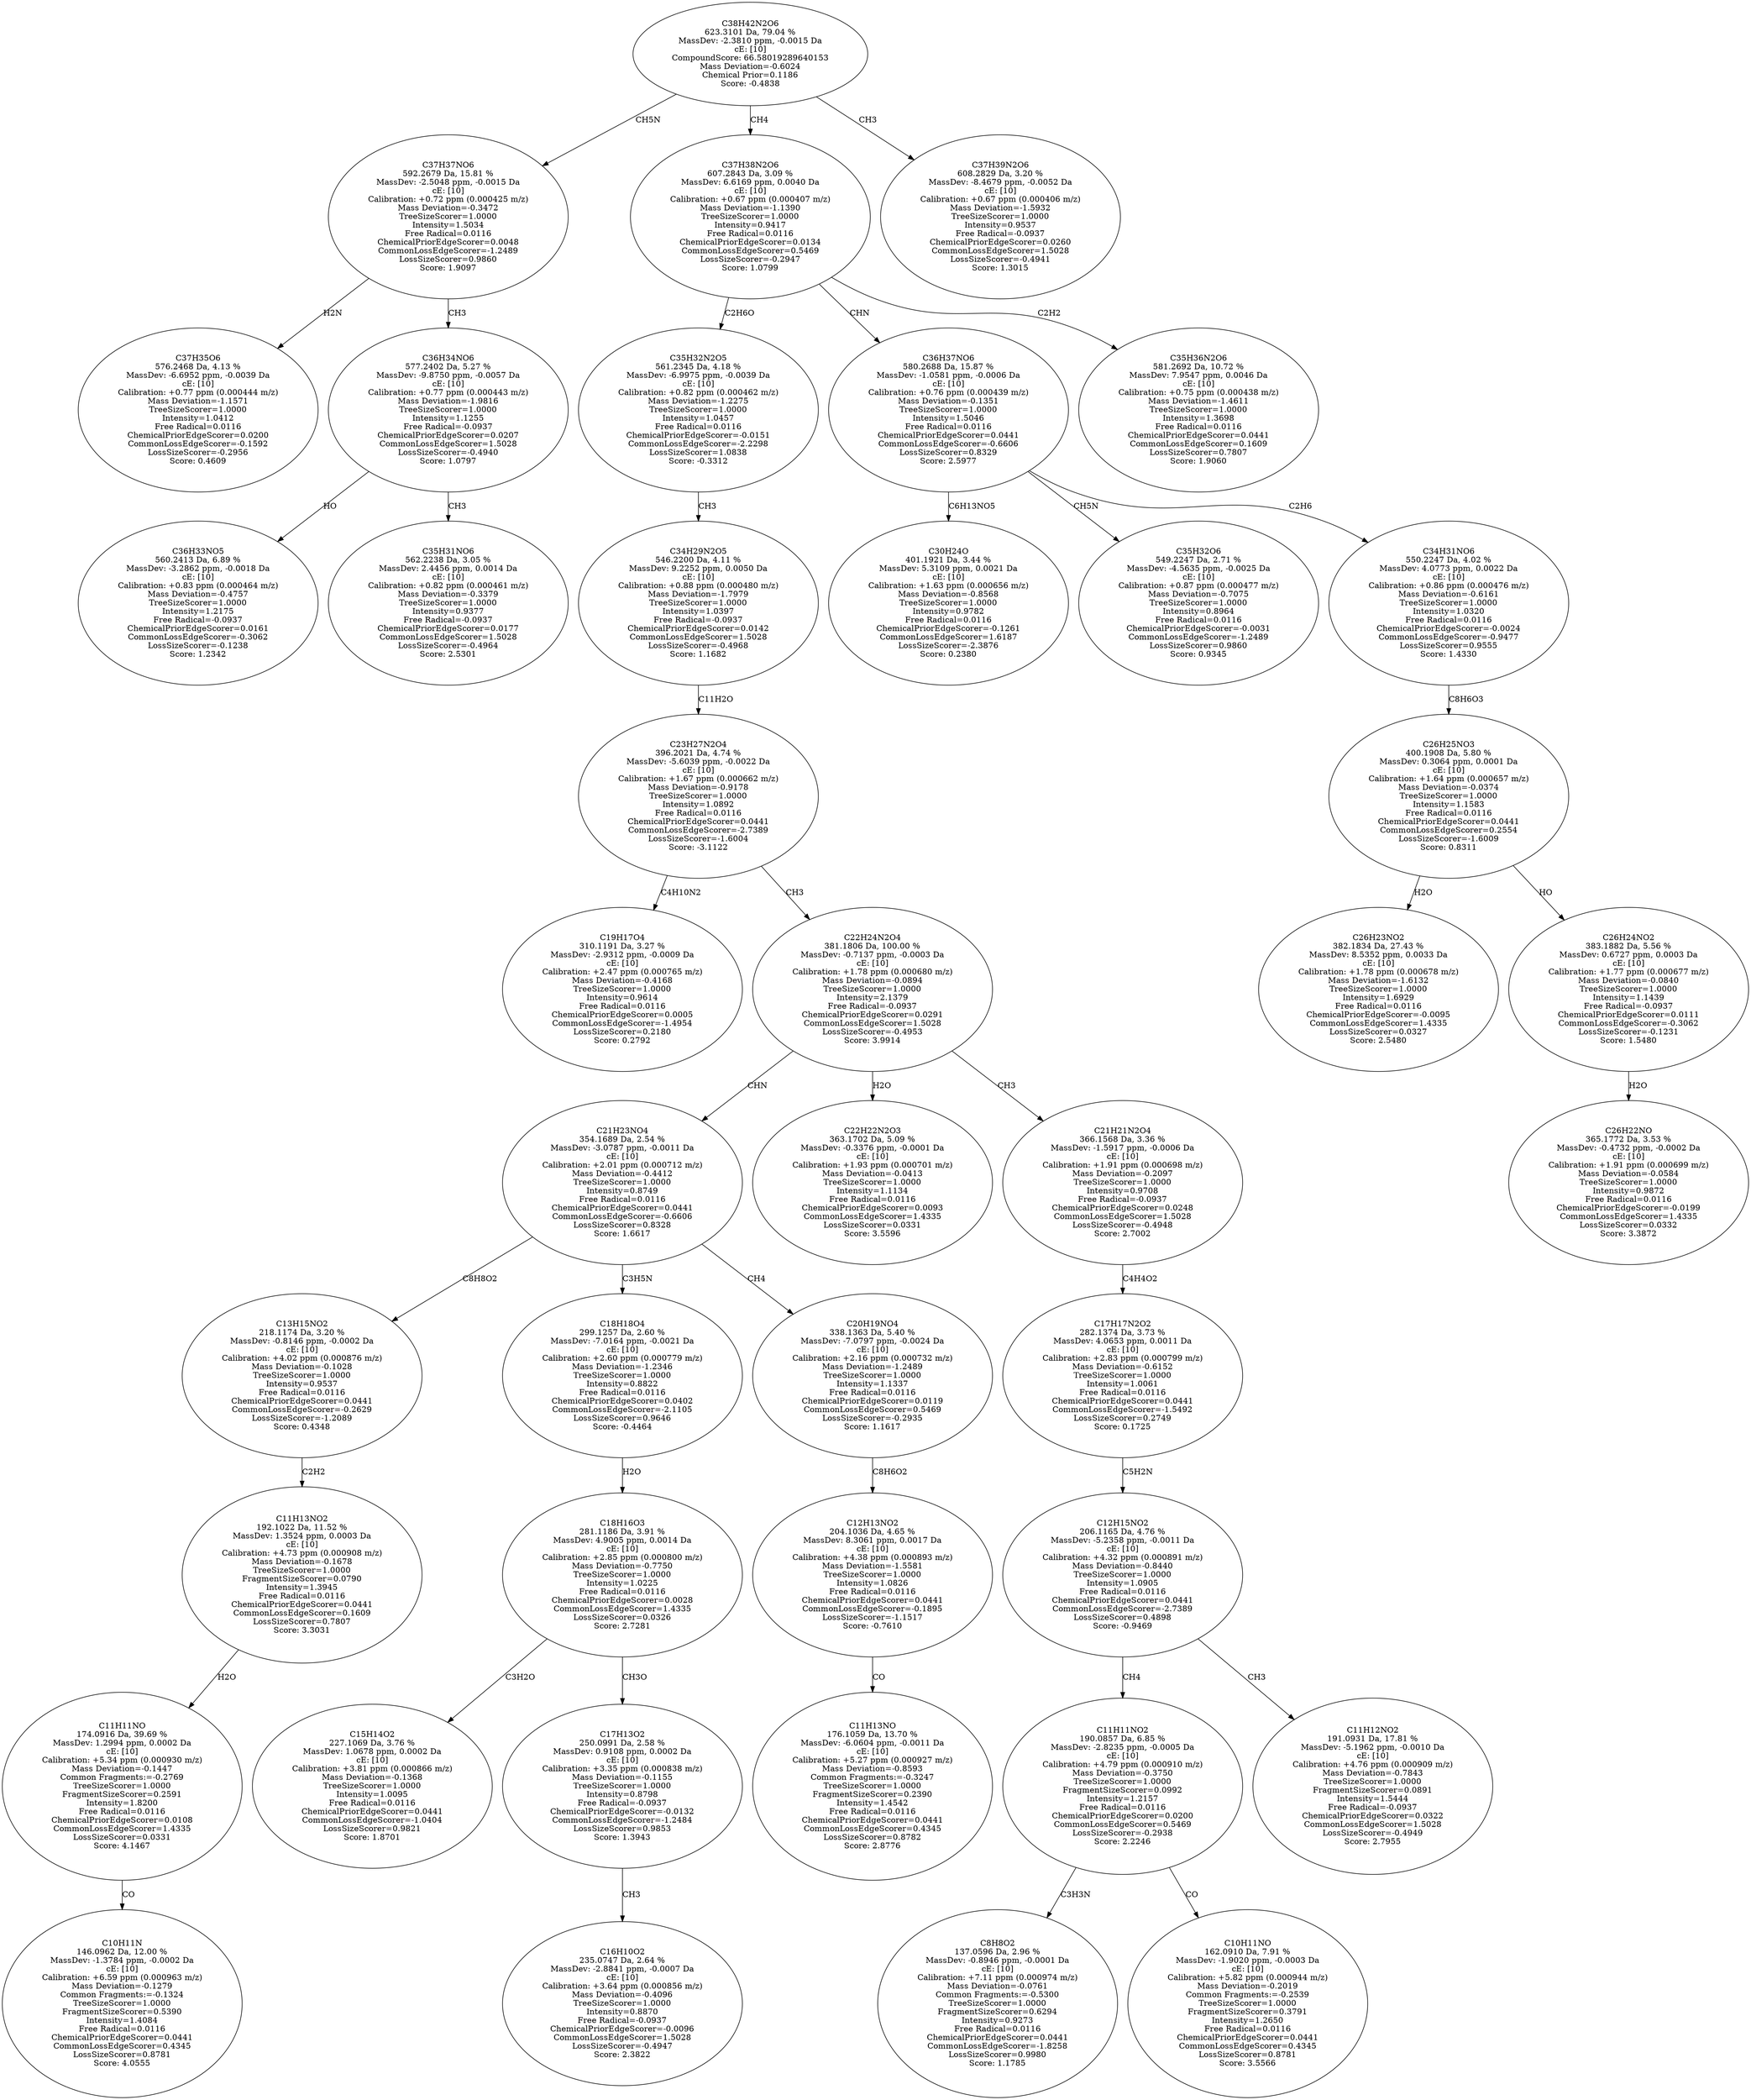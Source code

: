 strict digraph {
v1 [label="C37H35O6\n576.2468 Da, 4.13 %\nMassDev: -6.6952 ppm, -0.0039 Da\ncE: [10]\nCalibration: +0.77 ppm (0.000444 m/z)\nMass Deviation=-1.1571\nTreeSizeScorer=1.0000\nIntensity=1.0412\nFree Radical=0.0116\nChemicalPriorEdgeScorer=0.0200\nCommonLossEdgeScorer=-0.1592\nLossSizeScorer=-0.2956\nScore: 0.4609"];
v2 [label="C36H33NO5\n560.2413 Da, 6.89 %\nMassDev: -3.2862 ppm, -0.0018 Da\ncE: [10]\nCalibration: +0.83 ppm (0.000464 m/z)\nMass Deviation=-0.4757\nTreeSizeScorer=1.0000\nIntensity=1.2175\nFree Radical=-0.0937\nChemicalPriorEdgeScorer=0.0161\nCommonLossEdgeScorer=-0.3062\nLossSizeScorer=-0.1238\nScore: 1.2342"];
v3 [label="C35H31NO6\n562.2238 Da, 3.05 %\nMassDev: 2.4456 ppm, 0.0014 Da\ncE: [10]\nCalibration: +0.82 ppm (0.000461 m/z)\nMass Deviation=-0.3379\nTreeSizeScorer=1.0000\nIntensity=0.9377\nFree Radical=-0.0937\nChemicalPriorEdgeScorer=0.0177\nCommonLossEdgeScorer=1.5028\nLossSizeScorer=-0.4964\nScore: 2.5301"];
v4 [label="C36H34NO6\n577.2402 Da, 5.27 %\nMassDev: -9.8750 ppm, -0.0057 Da\ncE: [10]\nCalibration: +0.77 ppm (0.000443 m/z)\nMass Deviation=-1.9816\nTreeSizeScorer=1.0000\nIntensity=1.1255\nFree Radical=-0.0937\nChemicalPriorEdgeScorer=0.0207\nCommonLossEdgeScorer=1.5028\nLossSizeScorer=-0.4940\nScore: 1.0797"];
v5 [label="C37H37NO6\n592.2679 Da, 15.81 %\nMassDev: -2.5048 ppm, -0.0015 Da\ncE: [10]\nCalibration: +0.72 ppm (0.000425 m/z)\nMass Deviation=-0.3472\nTreeSizeScorer=1.0000\nIntensity=1.5034\nFree Radical=0.0116\nChemicalPriorEdgeScorer=0.0048\nCommonLossEdgeScorer=-1.2489\nLossSizeScorer=0.9860\nScore: 1.9097"];
v6 [label="C19H17O4\n310.1191 Da, 3.27 %\nMassDev: -2.9312 ppm, -0.0009 Da\ncE: [10]\nCalibration: +2.47 ppm (0.000765 m/z)\nMass Deviation=-0.4168\nTreeSizeScorer=1.0000\nIntensity=0.9614\nFree Radical=0.0116\nChemicalPriorEdgeScorer=0.0005\nCommonLossEdgeScorer=-1.4954\nLossSizeScorer=0.2180\nScore: 0.2792"];
v7 [label="C10H11N\n146.0962 Da, 12.00 %\nMassDev: -1.3784 ppm, -0.0002 Da\ncE: [10]\nCalibration: +6.59 ppm (0.000963 m/z)\nMass Deviation=-0.1279\nCommon Fragments:=-0.1324\nTreeSizeScorer=1.0000\nFragmentSizeScorer=0.5390\nIntensity=1.4084\nFree Radical=0.0116\nChemicalPriorEdgeScorer=0.0441\nCommonLossEdgeScorer=0.4345\nLossSizeScorer=0.8781\nScore: 4.0555"];
v8 [label="C11H11NO\n174.0916 Da, 39.69 %\nMassDev: 1.2994 ppm, 0.0002 Da\ncE: [10]\nCalibration: +5.34 ppm (0.000930 m/z)\nMass Deviation=-0.1447\nCommon Fragments:=-0.2769\nTreeSizeScorer=1.0000\nFragmentSizeScorer=0.2591\nIntensity=1.8200\nFree Radical=0.0116\nChemicalPriorEdgeScorer=0.0108\nCommonLossEdgeScorer=1.4335\nLossSizeScorer=0.0331\nScore: 4.1467"];
v9 [label="C11H13NO2\n192.1022 Da, 11.52 %\nMassDev: 1.3524 ppm, 0.0003 Da\ncE: [10]\nCalibration: +4.73 ppm (0.000908 m/z)\nMass Deviation=-0.1678\nTreeSizeScorer=1.0000\nFragmentSizeScorer=0.0790\nIntensity=1.3945\nFree Radical=0.0116\nChemicalPriorEdgeScorer=0.0441\nCommonLossEdgeScorer=0.1609\nLossSizeScorer=0.7807\nScore: 3.3031"];
v10 [label="C13H15NO2\n218.1174 Da, 3.20 %\nMassDev: -0.8146 ppm, -0.0002 Da\ncE: [10]\nCalibration: +4.02 ppm (0.000876 m/z)\nMass Deviation=-0.1028\nTreeSizeScorer=1.0000\nIntensity=0.9537\nFree Radical=0.0116\nChemicalPriorEdgeScorer=0.0441\nCommonLossEdgeScorer=-0.2629\nLossSizeScorer=-1.2089\nScore: 0.4348"];
v11 [label="C15H14O2\n227.1069 Da, 3.76 %\nMassDev: 1.0678 ppm, 0.0002 Da\ncE: [10]\nCalibration: +3.81 ppm (0.000866 m/z)\nMass Deviation=-0.1368\nTreeSizeScorer=1.0000\nIntensity=1.0095\nFree Radical=0.0116\nChemicalPriorEdgeScorer=0.0441\nCommonLossEdgeScorer=-1.0404\nLossSizeScorer=0.9821\nScore: 1.8701"];
v12 [label="C16H10O2\n235.0747 Da, 2.64 %\nMassDev: -2.8841 ppm, -0.0007 Da\ncE: [10]\nCalibration: +3.64 ppm (0.000856 m/z)\nMass Deviation=-0.4096\nTreeSizeScorer=1.0000\nIntensity=0.8870\nFree Radical=-0.0937\nChemicalPriorEdgeScorer=-0.0096\nCommonLossEdgeScorer=1.5028\nLossSizeScorer=-0.4947\nScore: 2.3822"];
v13 [label="C17H13O2\n250.0991 Da, 2.58 %\nMassDev: 0.9108 ppm, 0.0002 Da\ncE: [10]\nCalibration: +3.35 ppm (0.000838 m/z)\nMass Deviation=-0.1155\nTreeSizeScorer=1.0000\nIntensity=0.8798\nFree Radical=-0.0937\nChemicalPriorEdgeScorer=-0.0132\nCommonLossEdgeScorer=-1.2484\nLossSizeScorer=0.9853\nScore: 1.3943"];
v14 [label="C18H16O3\n281.1186 Da, 3.91 %\nMassDev: 4.9005 ppm, 0.0014 Da\ncE: [10]\nCalibration: +2.85 ppm (0.000800 m/z)\nMass Deviation=-0.7750\nTreeSizeScorer=1.0000\nIntensity=1.0225\nFree Radical=0.0116\nChemicalPriorEdgeScorer=0.0028\nCommonLossEdgeScorer=1.4335\nLossSizeScorer=0.0326\nScore: 2.7281"];
v15 [label="C18H18O4\n299.1257 Da, 2.60 %\nMassDev: -7.0164 ppm, -0.0021 Da\ncE: [10]\nCalibration: +2.60 ppm (0.000779 m/z)\nMass Deviation=-1.2346\nTreeSizeScorer=1.0000\nIntensity=0.8822\nFree Radical=0.0116\nChemicalPriorEdgeScorer=0.0402\nCommonLossEdgeScorer=-2.1105\nLossSizeScorer=0.9646\nScore: -0.4464"];
v16 [label="C11H13NO\n176.1059 Da, 13.70 %\nMassDev: -6.0604 ppm, -0.0011 Da\ncE: [10]\nCalibration: +5.27 ppm (0.000927 m/z)\nMass Deviation=-0.8593\nCommon Fragments:=-0.3247\nTreeSizeScorer=1.0000\nFragmentSizeScorer=0.2390\nIntensity=1.4542\nFree Radical=0.0116\nChemicalPriorEdgeScorer=0.0441\nCommonLossEdgeScorer=0.4345\nLossSizeScorer=0.8782\nScore: 2.8776"];
v17 [label="C12H13NO2\n204.1036 Da, 4.65 %\nMassDev: 8.3061 ppm, 0.0017 Da\ncE: [10]\nCalibration: +4.38 ppm (0.000893 m/z)\nMass Deviation=-1.5581\nTreeSizeScorer=1.0000\nIntensity=1.0826\nFree Radical=0.0116\nChemicalPriorEdgeScorer=0.0441\nCommonLossEdgeScorer=-0.1895\nLossSizeScorer=-1.1517\nScore: -0.7610"];
v18 [label="C20H19NO4\n338.1363 Da, 5.40 %\nMassDev: -7.0797 ppm, -0.0024 Da\ncE: [10]\nCalibration: +2.16 ppm (0.000732 m/z)\nMass Deviation=-1.2489\nTreeSizeScorer=1.0000\nIntensity=1.1337\nFree Radical=0.0116\nChemicalPriorEdgeScorer=0.0119\nCommonLossEdgeScorer=0.5469\nLossSizeScorer=-0.2935\nScore: 1.1617"];
v19 [label="C21H23NO4\n354.1689 Da, 2.54 %\nMassDev: -3.0787 ppm, -0.0011 Da\ncE: [10]\nCalibration: +2.01 ppm (0.000712 m/z)\nMass Deviation=-0.4412\nTreeSizeScorer=1.0000\nIntensity=0.8749\nFree Radical=0.0116\nChemicalPriorEdgeScorer=0.0441\nCommonLossEdgeScorer=-0.6606\nLossSizeScorer=0.8328\nScore: 1.6617"];
v20 [label="C22H22N2O3\n363.1702 Da, 5.09 %\nMassDev: -0.3376 ppm, -0.0001 Da\ncE: [10]\nCalibration: +1.93 ppm (0.000701 m/z)\nMass Deviation=-0.0413\nTreeSizeScorer=1.0000\nIntensity=1.1134\nFree Radical=0.0116\nChemicalPriorEdgeScorer=0.0093\nCommonLossEdgeScorer=1.4335\nLossSizeScorer=0.0331\nScore: 3.5596"];
v21 [label="C8H8O2\n137.0596 Da, 2.96 %\nMassDev: -0.8946 ppm, -0.0001 Da\ncE: [10]\nCalibration: +7.11 ppm (0.000974 m/z)\nMass Deviation=-0.0761\nCommon Fragments:=-0.5300\nTreeSizeScorer=1.0000\nFragmentSizeScorer=0.6294\nIntensity=0.9273\nFree Radical=0.0116\nChemicalPriorEdgeScorer=0.0441\nCommonLossEdgeScorer=-1.8258\nLossSizeScorer=0.9980\nScore: 1.1785"];
v22 [label="C10H11NO\n162.0910 Da, 7.91 %\nMassDev: -1.9020 ppm, -0.0003 Da\ncE: [10]\nCalibration: +5.82 ppm (0.000944 m/z)\nMass Deviation=-0.2019\nCommon Fragments:=-0.2539\nTreeSizeScorer=1.0000\nFragmentSizeScorer=0.3791\nIntensity=1.2650\nFree Radical=0.0116\nChemicalPriorEdgeScorer=0.0441\nCommonLossEdgeScorer=0.4345\nLossSizeScorer=0.8781\nScore: 3.5566"];
v23 [label="C11H11NO2\n190.0857 Da, 6.85 %\nMassDev: -2.8235 ppm, -0.0005 Da\ncE: [10]\nCalibration: +4.79 ppm (0.000910 m/z)\nMass Deviation=-0.3750\nTreeSizeScorer=1.0000\nFragmentSizeScorer=0.0992\nIntensity=1.2157\nFree Radical=0.0116\nChemicalPriorEdgeScorer=0.0200\nCommonLossEdgeScorer=0.5469\nLossSizeScorer=-0.2938\nScore: 2.2246"];
v24 [label="C11H12NO2\n191.0931 Da, 17.81 %\nMassDev: -5.1962 ppm, -0.0010 Da\ncE: [10]\nCalibration: +4.76 ppm (0.000909 m/z)\nMass Deviation=-0.7843\nTreeSizeScorer=1.0000\nFragmentSizeScorer=0.0891\nIntensity=1.5444\nFree Radical=-0.0937\nChemicalPriorEdgeScorer=0.0322\nCommonLossEdgeScorer=1.5028\nLossSizeScorer=-0.4949\nScore: 2.7955"];
v25 [label="C12H15NO2\n206.1165 Da, 4.76 %\nMassDev: -5.2358 ppm, -0.0011 Da\ncE: [10]\nCalibration: +4.32 ppm (0.000891 m/z)\nMass Deviation=-0.8440\nTreeSizeScorer=1.0000\nIntensity=1.0905\nFree Radical=0.0116\nChemicalPriorEdgeScorer=0.0441\nCommonLossEdgeScorer=-2.7389\nLossSizeScorer=0.4898\nScore: -0.9469"];
v26 [label="C17H17N2O2\n282.1374 Da, 3.73 %\nMassDev: 4.0653 ppm, 0.0011 Da\ncE: [10]\nCalibration: +2.83 ppm (0.000799 m/z)\nMass Deviation=-0.6152\nTreeSizeScorer=1.0000\nIntensity=1.0061\nFree Radical=0.0116\nChemicalPriorEdgeScorer=0.0441\nCommonLossEdgeScorer=-1.5492\nLossSizeScorer=0.2749\nScore: 0.1725"];
v27 [label="C21H21N2O4\n366.1568 Da, 3.36 %\nMassDev: -1.5917 ppm, -0.0006 Da\ncE: [10]\nCalibration: +1.91 ppm (0.000698 m/z)\nMass Deviation=-0.2097\nTreeSizeScorer=1.0000\nIntensity=0.9708\nFree Radical=-0.0937\nChemicalPriorEdgeScorer=0.0248\nCommonLossEdgeScorer=1.5028\nLossSizeScorer=-0.4948\nScore: 2.7002"];
v28 [label="C22H24N2O4\n381.1806 Da, 100.00 %\nMassDev: -0.7137 ppm, -0.0003 Da\ncE: [10]\nCalibration: +1.78 ppm (0.000680 m/z)\nMass Deviation=-0.0894\nTreeSizeScorer=1.0000\nIntensity=2.1379\nFree Radical=-0.0937\nChemicalPriorEdgeScorer=0.0291\nCommonLossEdgeScorer=1.5028\nLossSizeScorer=-0.4953\nScore: 3.9914"];
v29 [label="C23H27N2O4\n396.2021 Da, 4.74 %\nMassDev: -5.6039 ppm, -0.0022 Da\ncE: [10]\nCalibration: +1.67 ppm (0.000662 m/z)\nMass Deviation=-0.9178\nTreeSizeScorer=1.0000\nIntensity=1.0892\nFree Radical=0.0116\nChemicalPriorEdgeScorer=0.0441\nCommonLossEdgeScorer=-2.7389\nLossSizeScorer=-1.6004\nScore: -3.1122"];
v30 [label="C34H29N2O5\n546.2200 Da, 4.11 %\nMassDev: 9.2252 ppm, 0.0050 Da\ncE: [10]\nCalibration: +0.88 ppm (0.000480 m/z)\nMass Deviation=-1.7979\nTreeSizeScorer=1.0000\nIntensity=1.0397\nFree Radical=-0.0937\nChemicalPriorEdgeScorer=0.0142\nCommonLossEdgeScorer=1.5028\nLossSizeScorer=-0.4968\nScore: 1.1682"];
v31 [label="C35H32N2O5\n561.2345 Da, 4.18 %\nMassDev: -6.9975 ppm, -0.0039 Da\ncE: [10]\nCalibration: +0.82 ppm (0.000462 m/z)\nMass Deviation=-1.2275\nTreeSizeScorer=1.0000\nIntensity=1.0457\nFree Radical=0.0116\nChemicalPriorEdgeScorer=-0.0151\nCommonLossEdgeScorer=-2.2298\nLossSizeScorer=1.0838\nScore: -0.3312"];
v32 [label="C30H24O\n401.1921 Da, 3.44 %\nMassDev: 5.3109 ppm, 0.0021 Da\ncE: [10]\nCalibration: +1.63 ppm (0.000656 m/z)\nMass Deviation=-0.8568\nTreeSizeScorer=1.0000\nIntensity=0.9782\nFree Radical=0.0116\nChemicalPriorEdgeScorer=-0.1261\nCommonLossEdgeScorer=1.6187\nLossSizeScorer=-2.3876\nScore: 0.2380"];
v33 [label="C35H32O6\n549.2247 Da, 2.71 %\nMassDev: -4.5635 ppm, -0.0025 Da\ncE: [10]\nCalibration: +0.87 ppm (0.000477 m/z)\nMass Deviation=-0.7075\nTreeSizeScorer=1.0000\nIntensity=0.8964\nFree Radical=0.0116\nChemicalPriorEdgeScorer=-0.0031\nCommonLossEdgeScorer=-1.2489\nLossSizeScorer=0.9860\nScore: 0.9345"];
v34 [label="C26H23NO2\n382.1834 Da, 27.43 %\nMassDev: 8.5352 ppm, 0.0033 Da\ncE: [10]\nCalibration: +1.78 ppm (0.000678 m/z)\nMass Deviation=-1.6132\nTreeSizeScorer=1.0000\nIntensity=1.6929\nFree Radical=0.0116\nChemicalPriorEdgeScorer=-0.0095\nCommonLossEdgeScorer=1.4335\nLossSizeScorer=0.0327\nScore: 2.5480"];
v35 [label="C26H22NO\n365.1772 Da, 3.53 %\nMassDev: -0.4732 ppm, -0.0002 Da\ncE: [10]\nCalibration: +1.91 ppm (0.000699 m/z)\nMass Deviation=-0.0584\nTreeSizeScorer=1.0000\nIntensity=0.9872\nFree Radical=0.0116\nChemicalPriorEdgeScorer=-0.0199\nCommonLossEdgeScorer=1.4335\nLossSizeScorer=0.0332\nScore: 3.3872"];
v36 [label="C26H24NO2\n383.1882 Da, 5.56 %\nMassDev: 0.6727 ppm, 0.0003 Da\ncE: [10]\nCalibration: +1.77 ppm (0.000677 m/z)\nMass Deviation=-0.0840\nTreeSizeScorer=1.0000\nIntensity=1.1439\nFree Radical=-0.0937\nChemicalPriorEdgeScorer=0.0111\nCommonLossEdgeScorer=-0.3062\nLossSizeScorer=-0.1231\nScore: 1.5480"];
v37 [label="C26H25NO3\n400.1908 Da, 5.80 %\nMassDev: 0.3064 ppm, 0.0001 Da\ncE: [10]\nCalibration: +1.64 ppm (0.000657 m/z)\nMass Deviation=-0.0374\nTreeSizeScorer=1.0000\nIntensity=1.1583\nFree Radical=0.0116\nChemicalPriorEdgeScorer=0.0441\nCommonLossEdgeScorer=0.2554\nLossSizeScorer=-1.6009\nScore: 0.8311"];
v38 [label="C34H31NO6\n550.2247 Da, 4.02 %\nMassDev: 4.0773 ppm, 0.0022 Da\ncE: [10]\nCalibration: +0.86 ppm (0.000476 m/z)\nMass Deviation=-0.6161\nTreeSizeScorer=1.0000\nIntensity=1.0320\nFree Radical=0.0116\nChemicalPriorEdgeScorer=-0.0024\nCommonLossEdgeScorer=-0.9477\nLossSizeScorer=0.9555\nScore: 1.4330"];
v39 [label="C36H37NO6\n580.2688 Da, 15.87 %\nMassDev: -1.0581 ppm, -0.0006 Da\ncE: [10]\nCalibration: +0.76 ppm (0.000439 m/z)\nMass Deviation=-0.1351\nTreeSizeScorer=1.0000\nIntensity=1.5046\nFree Radical=0.0116\nChemicalPriorEdgeScorer=0.0441\nCommonLossEdgeScorer=-0.6606\nLossSizeScorer=0.8329\nScore: 2.5977"];
v40 [label="C35H36N2O6\n581.2692 Da, 10.72 %\nMassDev: 7.9547 ppm, 0.0046 Da\ncE: [10]\nCalibration: +0.75 ppm (0.000438 m/z)\nMass Deviation=-1.4611\nTreeSizeScorer=1.0000\nIntensity=1.3698\nFree Radical=0.0116\nChemicalPriorEdgeScorer=0.0441\nCommonLossEdgeScorer=0.1609\nLossSizeScorer=0.7807\nScore: 1.9060"];
v41 [label="C37H38N2O6\n607.2843 Da, 3.09 %\nMassDev: 6.6169 ppm, 0.0040 Da\ncE: [10]\nCalibration: +0.67 ppm (0.000407 m/z)\nMass Deviation=-1.1390\nTreeSizeScorer=1.0000\nIntensity=0.9417\nFree Radical=0.0116\nChemicalPriorEdgeScorer=0.0134\nCommonLossEdgeScorer=0.5469\nLossSizeScorer=-0.2947\nScore: 1.0799"];
v42 [label="C37H39N2O6\n608.2829 Da, 3.20 %\nMassDev: -8.4679 ppm, -0.0052 Da\ncE: [10]\nCalibration: +0.67 ppm (0.000406 m/z)\nMass Deviation=-1.5932\nTreeSizeScorer=1.0000\nIntensity=0.9537\nFree Radical=-0.0937\nChemicalPriorEdgeScorer=0.0260\nCommonLossEdgeScorer=1.5028\nLossSizeScorer=-0.4941\nScore: 1.3015"];
v43 [label="C38H42N2O6\n623.3101 Da, 79.04 %\nMassDev: -2.3810 ppm, -0.0015 Da\ncE: [10]\nCompoundScore: 66.58019289640153\nMass Deviation=-0.6024\nChemical Prior=0.1186\nScore: -0.4838"];
v5 -> v1 [label="H2N"];
v4 -> v2 [label="HO"];
v4 -> v3 [label="CH3"];
v5 -> v4 [label="CH3"];
v43 -> v5 [label="CH5N"];
v29 -> v6 [label="C4H10N2"];
v8 -> v7 [label="CO"];
v9 -> v8 [label="H2O"];
v10 -> v9 [label="C2H2"];
v19 -> v10 [label="C8H8O2"];
v14 -> v11 [label="C3H2O"];
v13 -> v12 [label="CH3"];
v14 -> v13 [label="CH3O"];
v15 -> v14 [label="H2O"];
v19 -> v15 [label="C3H5N"];
v17 -> v16 [label="CO"];
v18 -> v17 [label="C8H6O2"];
v19 -> v18 [label="CH4"];
v28 -> v19 [label="CHN"];
v28 -> v20 [label="H2O"];
v23 -> v21 [label="C3H3N"];
v23 -> v22 [label="CO"];
v25 -> v23 [label="CH4"];
v25 -> v24 [label="CH3"];
v26 -> v25 [label="C5H2N"];
v27 -> v26 [label="C4H4O2"];
v28 -> v27 [label="CH3"];
v29 -> v28 [label="CH3"];
v30 -> v29 [label="C11H2O"];
v31 -> v30 [label="CH3"];
v41 -> v31 [label="C2H6O"];
v39 -> v32 [label="C6H13NO5"];
v39 -> v33 [label="CH5N"];
v37 -> v34 [label="H2O"];
v36 -> v35 [label="H2O"];
v37 -> v36 [label="HO"];
v38 -> v37 [label="C8H6O3"];
v39 -> v38 [label="C2H6"];
v41 -> v39 [label="CHN"];
v41 -> v40 [label="C2H2"];
v43 -> v41 [label="CH4"];
v43 -> v42 [label="CH3"];
}